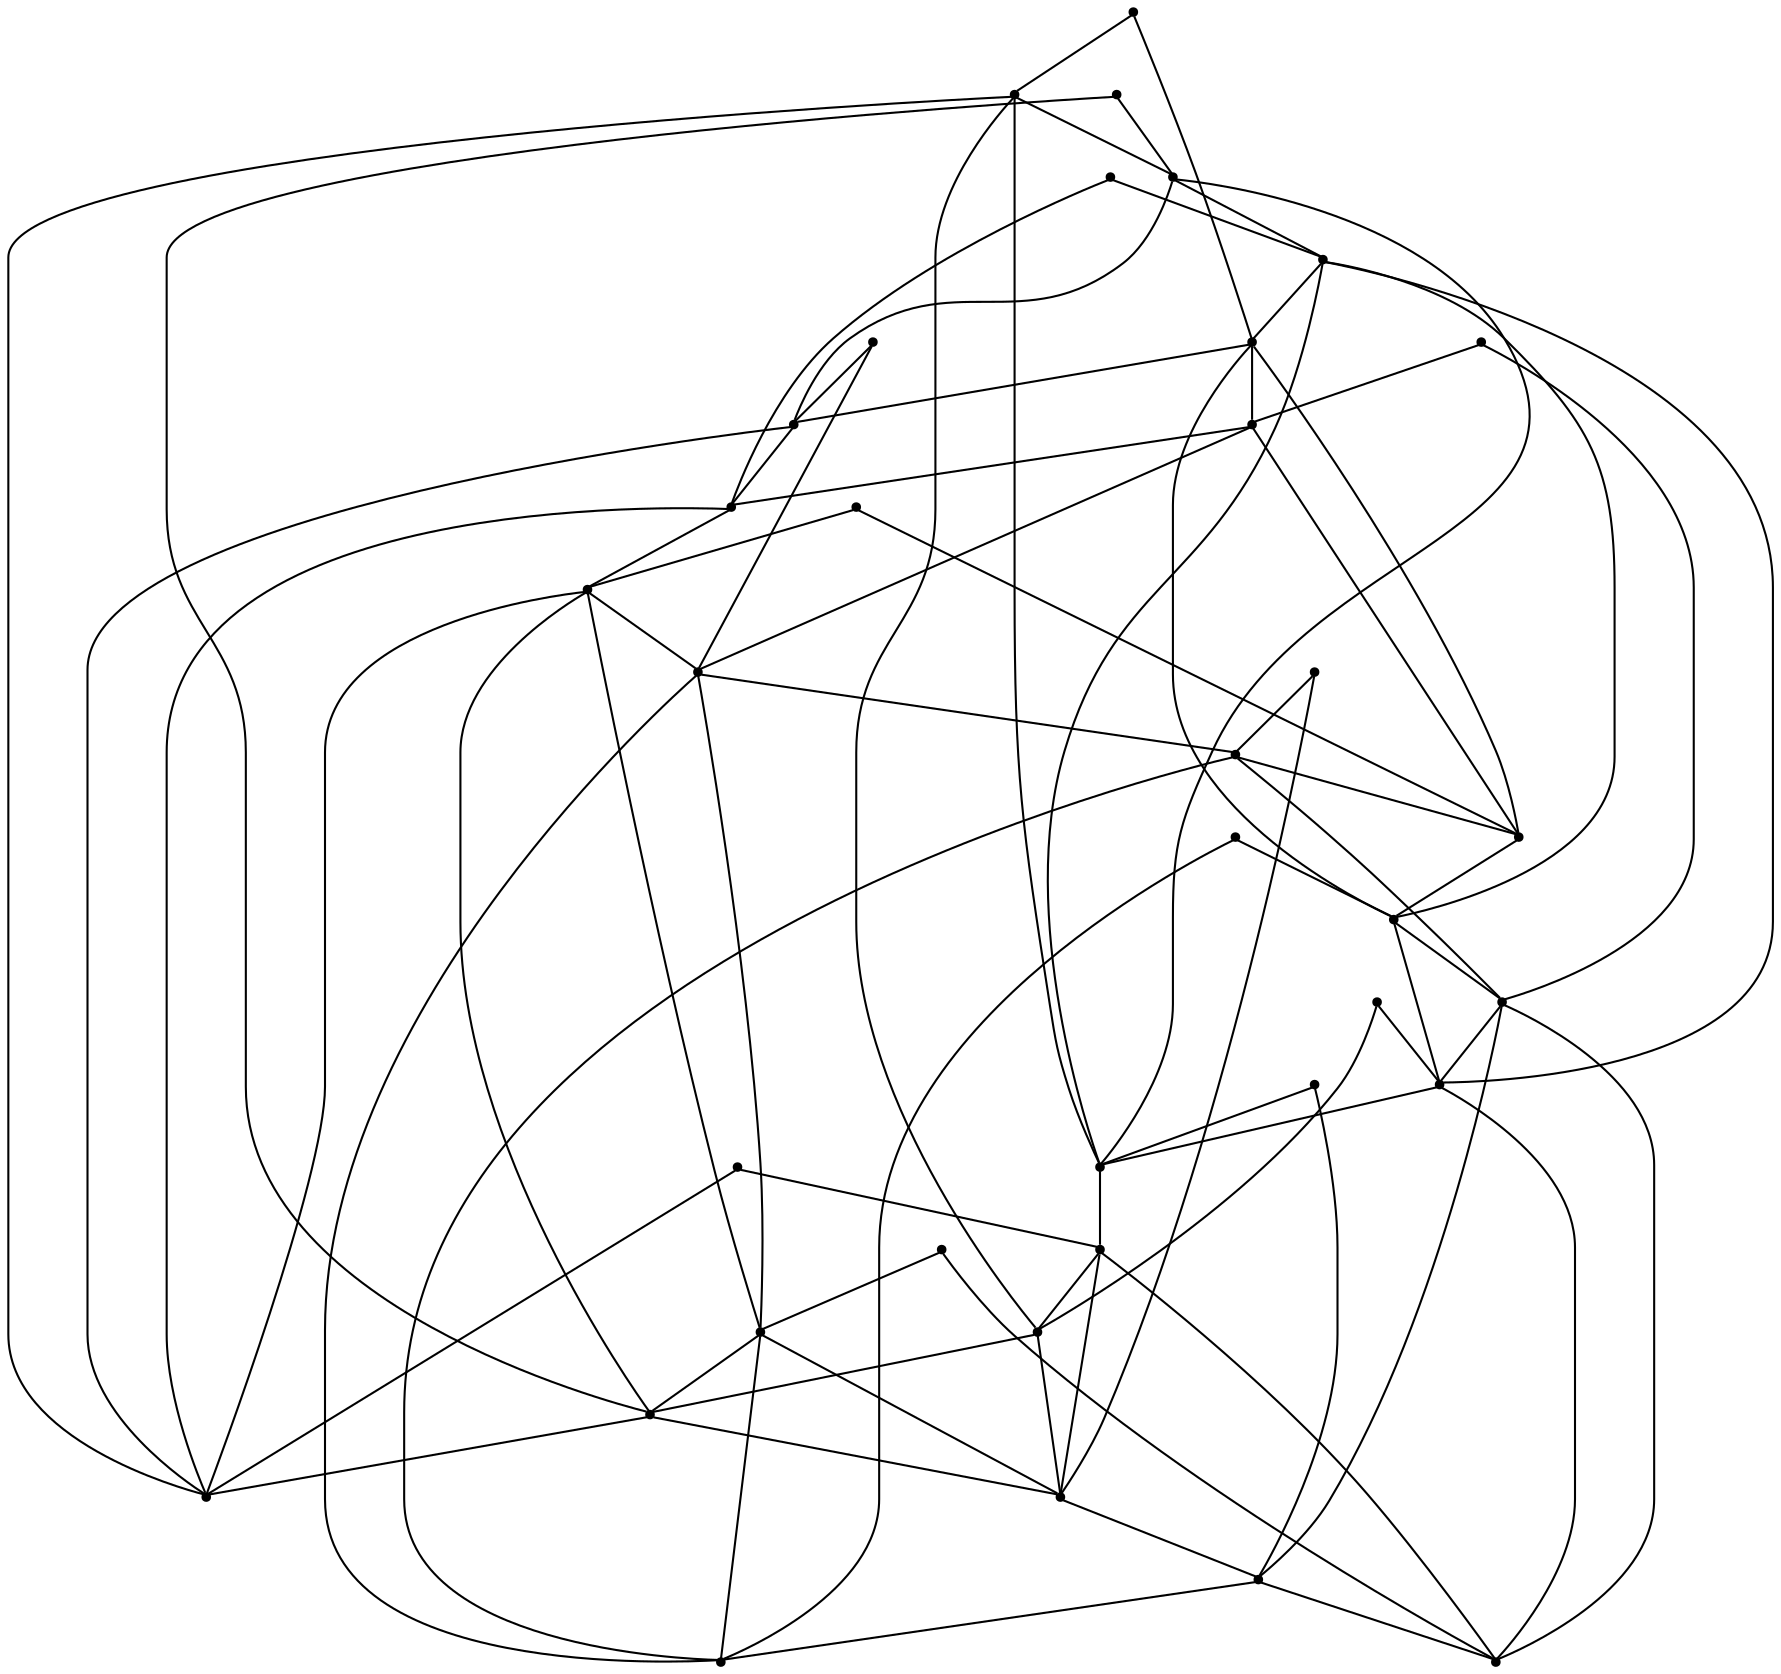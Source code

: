 graph {
  node [shape=point,comment="{\"directed\":false,\"doi\":\"10.1007/978-3-319-73915-1_40\",\"figure\":\"4 (1)\"}"]

  v0 [pos="1264.9681131868278,2061.594092733846"]
  v1 [pos="1216.4771119724314,2019.9088348681057"]
  v2 [pos="1217.1938806167223,2101.558287579198"]
  v3 [pos="1245.3680962287588,2134.9757535275135"]
  v4 [pos="1184.0135714387916,2145.698155461677"]
  v5 [pos="1224.2200192418345,2074.6294314264387"]
  v6 [pos="1245.1191157792628,1987.870711971526"]
  v7 [pos="1223.7303884255607,2046.3668881463004"]
  v8 [pos="1182.2821224132954,1976.0149239708794"]
  v9 [pos="1132.9304519653579,2166.930449442539"]
  v10 [pos="1159.8869175842708,2159.762723669086"]
  v11 [pos="1203.2832783611289,2125.486824602642"]
  v12 [pos="1191.6388083412444,1934.5295856402054"]
  v13 [pos="1202.362390896028,1995.8886044701176"]
  v14 [pos="1131.2947670969147,1955.6826494236461"]
  v15 [pos="1191.4272178813549,2188.321076642967"]
  v16 [pos="1158.1802680416768,1962.6421892690437"]
  v17 [pos="1012.425837958861,2076.0524909795604"]
  v18 [pos="1020.0729174827932,2103.266887422464"]
  v19 [pos="1034.2126606015609,2127.2454043296752"]
  v20 [pos="1053.8689374121882,2146.4066489285055"]
  v21 [pos="1078.236400604531,2160.479483528903"]
  v22 [pos="1105.2801731209431,2167.4513593761467"]
  v23 [pos="1118.214661370665,1914.872611812566"]
  v24 [pos="1076.5277162325706,1963.3589491288612"]
  v25 [pos="1118.2031200728527,2208.2532577695147"]
  v26 [pos="1044.9373400565496,2188.600353550731"]
  v27 [pos="1044.7487209125532,1934.2419151641748"]
  v28 [pos="1032.891643018096,1997.0762943797763"]
  v29 [pos="1103.2445806935978,1955.6284727557459"]
  v30 [pos="1052.6520458627035,1977.5484034580481"]
  v31 [pos="1019.3540504207185,2021.6132379272394"]
  v32 [pos="1012.4477123745492,2048.6172546685634"]
  v33 [pos="991.2985225903151,1988.2708053922115"]
  v34 [pos="991.0339152871696,2134.5506065773056"]
  v35 [pos="971.5839669948676,2061.581629556724"]

  v0 -- v1 [id="-1",pos="1264.9681131868278,2061.594092733846 1260.5175280379426,2039.3699587695355 1244.3565316800205,2025.4721173499588 1216.4771119724314,2019.9088348681057"]
  v32 -- v8 [id="-2",pos="1012.4477123745492,2048.6172546685634 1182.2821224132954,1976.0149239708794 1182.2821224132954,1976.0149239708794 1182.2821224132954,1976.0149239708794"]
  v31 -- v14 [id="-4",pos="1019.3540504207185,2021.6132379272394 1131.2947670969147,1955.6826494236461 1131.2947670969147,1955.6826494236461 1131.2947670969147,1955.6826494236461"]
  v31 -- v16 [id="-5",pos="1019.3540504207185,2021.6132379272394 1158.1802680416768,1962.6421892690437 1158.1802680416768,1962.6421892690437 1158.1802680416768,1962.6421892690437"]
  v18 -- v21 [id="-6",pos="1020.0729174827932,2103.266887422464 1078.236400604531,2160.479483528903 1078.236400604531,2160.479483528903 1078.236400604531,2160.479483528903"]
  v28 -- v17 [id="-7",pos="1032.891643018096,1997.0762943797763 1012.425837958861,2076.0524909795604 1012.425837958861,2076.0524909795604 1012.425837958861,2076.0524909795604"]
  v19 -- v28 [id="-8",pos="1034.2126606015609,2127.2454043296752 1032.891643018096,1997.0762943797763 1032.891643018096,1997.0762943797763 1032.891643018096,1997.0762943797763"]
  v19 -- v24 [id="-9",pos="1034.2126606015609,2127.2454043296752 1076.5277162325706,1963.3589491288612 1076.5277162325706,1963.3589491288612 1076.5277162325706,1963.3589491288612"]
  v19 -- v30 [id="-10",pos="1034.2126606015609,2127.2454043296752 1052.6520458627035,1977.5484034580481 1052.6520458627035,1977.5484034580481 1052.6520458627035,1977.5484034580481"]
  v20 -- v2 [id="-11",pos="1053.8689374121882,2146.4066489285055 1217.1938806167223,2101.558287579198 1217.1938806167223,2101.558287579198 1217.1938806167223,2101.558287579198"]
  v20 -- v24 [id="-12",pos="1053.8689374121882,2146.4066489285055 1076.5277162325706,1963.3589491288612 1076.5277162325706,1963.3589491288612 1076.5277162325706,1963.3589491288612"]
  v24 -- v5 [id="-13",pos="1076.5277162325706,1963.3589491288612 1224.2200192418345,2074.6294314264387 1224.2200192418345,2074.6294314264387 1224.2200192418345,2074.6294314264387"]
  v29 -- v7 [id="-15",pos="1103.2445806935978,1955.6284727557459 1223.7303884255607,2046.3668881463004 1223.7303884255607,2046.3668881463004 1223.7303884255607,2046.3668881463004"]
  v29 -- v1 [id="-16",pos="1103.2445806935978,1955.6284727557459 1216.4771119724314,2019.9088348681057 1216.4771119724314,2019.9088348681057 1216.4771119724314,2019.9088348681057"]
  v29 -- v5 [id="-17",pos="1103.2445806935978,1955.6284727557459 1224.2200192418345,2074.6294314264387 1224.2200192418345,2074.6294314264387 1224.2200192418345,2074.6294314264387"]
  v22 -- v4 [id="-18",pos="1105.2801731209431,2167.4513593761467 1184.0135714387916,2145.698155461677 1184.0135714387916,2145.698155461677 1184.0135714387916,2145.698155461677"]
  v14 -- v30 [id="-19",pos="1131.2947670969147,1955.6826494236461 1052.6520458627035,1977.5484034580481 1052.6520458627035,1977.5484034580481 1052.6520458627035,1977.5484034580481"]
  v9 -- v17 [id="-20",pos="1132.9304519653579,2166.930449442539 1012.425837958861,2076.0524909795604 1012.425837958861,2076.0524909795604 1012.425837958861,2076.0524909795604"]
  v9 -- v32 [id="-21",pos="1132.9304519653579,2166.930449442539 1012.4477123745492,2048.6172546685634 1012.4477123745492,2048.6172546685634 1012.4477123745492,2048.6172546685634"]
  v9 -- v18 [id="-22",pos="1132.9304519653579,2166.930449442539 1020.0729174827932,2103.266887422464 1020.0729174827932,2103.266887422464 1020.0729174827932,2103.266887422464"]
  v10 -- v32 [id="-23",pos="1159.8869175842708,2159.762723669086 1012.4477123745492,2048.6172546685634 1012.4477123745492,2048.6172546685634 1012.4477123745492,2048.6172546685634"]
  v8 -- v10 [id="-25",pos="1182.2821224132954,1976.0149239708794 1159.8869175842708,2159.762723669086 1159.8869175842708,2159.762723669086 1159.8869175842708,2159.762723669086"]
  v8 -- v31 [id="-26",pos="1182.2821224132954,1976.0149239708794 1019.3540504207185,2021.6132379272394 1019.3540504207185,2021.6132379272394 1019.3540504207185,2021.6132379272394"]
  v13 -- v10 [id="-28",pos="1202.362390896028,1995.8886044701176 1159.8869175842708,2159.762723669086 1159.8869175842708,2159.762723669086 1159.8869175842708,2159.762723669086"]
  v13 -- v4 [id="-29",pos="1202.362390896028,1995.8886044701176 1184.0135714387916,2145.698155461677 1184.0135714387916,2145.698155461677 1184.0135714387916,2145.698155461677"]
  v13 -- v11 [id="-30",pos="1202.362390896028,1995.8886044701176 1203.2832783611289,2125.486824602642 1203.2832783611289,2125.486824602642 1203.2832783611289,2125.486824602642"]
  v11 -- v7 [id="-31",pos="1203.2832783611289,2125.486824602642 1223.7303884255607,2046.3668881463004 1223.7303884255607,2046.3668881463004 1223.7303884255607,2046.3668881463004"]
  v1 -- v16 [id="-32",pos="1216.4771119724314,2019.9088348681057 1158.1802680416768,1962.6421892690437 1158.1802680416768,1962.6421892690437 1158.1802680416768,1962.6421892690437"]
  v2 -- v22 [id="-33",pos="1217.1938806167223,2101.558287579198 1105.2801731209431,2167.4513593761467 1105.2801731209431,2167.4513593761467 1105.2801731209431,2167.4513593761467"]
  v2 -- v21 [id="-34",pos="1217.1938806167223,2101.558287579198 1078.236400604531,2160.479483528903 1078.236400604531,2160.479483528903 1078.236400604531,2160.479483528903"]
  v5 -- v20 [id="-35",pos="1224.2200192418345,2074.6294314264387 1053.8689374121882,2146.4066489285055 1053.8689374121882,2146.4066489285055 1053.8689374121882,2146.4066489285055"]
  v35 -- v18 [id="-36",pos="971.5839669948676,2061.581629556724 976.0305142792289,2083.8057635210344 992.1914470487334,2097.7036049406115 1020.0729174827932,2103.266887422464"]
  v35 -- v31 [id="-37",pos="971.5839669948676,2061.581629556724 976.0305142792289,2039.3574955924128 991.953880720214,2026.0347407743438 1019.3540504207185,2021.6132379272394"]
  v34 -- v17 [id="-38",pos="991.0339152871696,2134.5506065773056 983.7692247130637,2113.0807491794567 990.9036544135154,2093.582108571383 1012.425837958861,2076.0524909795604"]
  v34 -- v20 [id="-39",pos="991.0339152871696,2134.5506065773056 1005.9977642993022,2151.5739075985284 1026.9427716743085,2155.528677179925 1053.8689374121882,2146.4066489285055"]
  v33 -- v32 [id="-40",pos="991.2985225903151,1988.2708053922115 984.0359145368888,2009.740662790061 991.0828465745881,2029.8561034904192 1012.4477123745492,2048.6172546685634"]
  v33 -- v30 [id="-41",pos="991.2985225903151,1988.2708053922115 1006.260257287559,1971.2433075868557 1026.7135354285074,1967.6719714648898 1052.6520458627035,1977.5484034580481"]
  v32 -- v17 [id="-42",pos="1012.4477123745492,2048.6172546685634 1011.8610324083037,2052.8541935019634 1011.594498882983,2057.1930301268876 1011.5944988829831,2061.594092733846 1011.5944988829831,2066.497345368842 1011.9253291923792,2071.323361037629 1012.425837958861,2076.0524909795604"]
  v32 -- v31 [id="-43",pos="1012.4477123745492,2048.6172546685634 1013.5248386990585,2039.1616781207158 1015.901619913957,2030.1100608057827 1019.3540504207185,2021.6132379272394"]
  v28 -- v30 [id="-44",pos="1032.891643018096,1997.0762943797763 1038.7616053695854,1989.8715061560952 1045.3074880727627,1983.2227224279195 1052.6520458627035,1977.5484034580481"]
  v30 -- v24 [id="-45",pos="1052.6520458627035,1977.5484034580481 1059.8927740281047,1971.8176487034466 1067.9248247462592,1967.0523893713998 1076.5277162325706,1963.3589491288612"]
  v24 -- v29 [id="-46",pos="1076.5277162325706,1963.3589491288612 1084.955026592588,1959.8046973846717 1093.9271565946115,1957.2729749078644 1103.2445806935978,1955.6284727557459"]
  v29 -- v14 [id="-47",pos="1103.2445806935978,1955.6284727557459 1108.186687594389,1955.2678311189093 1113.1908335105027,1954.9117128959288 1118.2781226115274,1954.9117128959288 1122.6883978118647,1954.9117128959288 1127.0362251478077,1955.1793920891882 1131.2947670969147,1955.6826494236461"]
  v27 -- v29 [id="-48",pos="1044.7487209125532,1934.2419151641748 1066.2156779171282,1926.9784264073214 1085.7188179208345,1934.1086354741306 1103.2445806935978,1955.6284727557459"]
  v26 -- v22 [id="-49",pos="1044.9373400565496,2188.600353550731 1066.4073334080697,2195.8639694828616 1086.5230842278775,2188.81706022233 1105.2801731209431,2167.4513593761467"]
  v26 -- v19 [id="-50",pos="1044.9373400565496,2188.600353550731 1027.9095699769873,2173.63983551855 1024.3423233325525,2153.186871633672 1034.2126606015609,2127.2454043296752"]
  v25 -- v21 [id="-51",pos="1118.2031200728527,2208.2532577695147 1095.9786819395558,2203.8068285681647 1082.6557638403265,2187.8835936909136 1078.236400604531,2160.479483528903"]
  v25 -- v10 [id="-52",pos="1118.2031200728527,2208.2532577695147 1140.4274946177318,2203.8068285681647 1154.325506366621,2187.646030273926 1159.8869175842708,2159.762723669086"]
  v23 -- v24 [id="-53",pos="1118.214661370665,1914.872611812566 1095.99127244626,1919.3191681891917 1082.0932606973709,1935.4798393081537 1076.5277162325706,1963.3589491288612"]
  v23 -- v16 [id="-54",pos="1118.214661370665,1914.872611812566 1140.440085124436,1919.3191681891917 1153.7588063880974,1935.2422758911666 1158.1802680416768,1962.6421892690437"]
  v22 -- v9 [id="-55",pos="1105.2801731209431,2167.4513593761467 1109.5373204944267,2168.0098930512554 1113.8766022940667,2168.2764725717634 1118.2781226115274,2168.2764725717634 1123.2738884038904,2168.2764725717634 1128.1895250804844,2167.933003707397 1132.9304519653579,2166.930449442539"]
  v22 -- v21 [id="-56",pos="1105.2801731209431,2167.4513593761467 1095.8218427440063,2166.343181085505 1086.7495136221244,2163.9577358789975 1078.236400604531,2160.479483528903"]
  v20 -- v19 [id="-57",pos="1053.8689374121882,2146.4066489285055 1046.4343361628069,2140.990488083954 1039.8574446140453,2134.5006914566948 1034.2126606015609,2127.2454043296752"]
  v19 -- v18 [id="-58",pos="1034.2126606015609,2127.2454043296752 1028.49189404669,2119.968890831423 1023.7165459146576,2111.9159740606447 1020.0729174827932,2103.266887422464"]
  v18 -- v17 [id="-59",pos="1020.0729174827932,2103.266887422464 1016.4089849056244,2094.718968629145 1013.8576443801046,2085.584967766106 1012.425837958861,2076.0524909795604"]
  v31 -- v28 [id="-60",pos="1019.3540504207185,2021.6132379272394 1022.8826705871079,2012.8575425212402 1027.547712933935,2004.6877310714117 1032.891643018096,1997.0762943797763"]
  v27 -- v28 [id="-61",pos="1044.7487209125532,1934.2419151641748 1027.7220477331962,1949.2025603716324 1023.7714265184609,1970.1473110517404 1032.891643018096,1997.0762943797763"]
  v14 -- v16 [id="-62",pos="1131.2947670969147,1955.6826494236461 1140.6988866470363,1956.8432179518495 1149.7150277607357,1959.207910137522 1158.1802680416768,1962.6421892690437"]
  v16 -- v8 [id="-63",pos="1158.1802680416768,1962.6421892690437 1166.8006433022729,1966.1059270986575 1174.8529812571348,1970.6728040688704 1182.2821224132954,1976.0149239708794"]
  v8 -- v13 [id="-64",pos="1182.2821224132954,1976.0149239708794 1189.7378418905416,1981.8235635628512 1196.522380785004,1988.4680115851766 1202.362390896028,1995.8886044701176"]
  v13 -- v1 [id="-65",pos="1202.362390896028,1995.8886044701176 1208.0504891063056,2003.198782829118 1212.8304194812295,2011.255281606158 1216.4771119724314,2019.9088348681057"]
  v1 -- v7 [id="-66",pos="1216.4771119724314,2019.9088348681057 1220.04346186197,2028.222720515475 1222.555374803169,2037.0920932879608 1223.7303884255607,2046.3668881463004"]
  v7 -- v5 [id="-67",pos="1223.7303884255607,2046.3668881463004 1224.592886222791,2051.3249667402597 1224.9618099284892,2056.4164683764848 1224.9618099284892,2061.594092733846 1224.961809928489,2066.0051634246893 1224.6940389408428,2070.3537248060434 1224.2200192418345,2074.6294314264387"]
  v15 -- v11 [id="-68",pos="1191.4272178813549,2188.321076642967 1208.4508229195578,2173.360558610786 1212.4056409698612,2152.415807930678 1203.2832783611289,2125.486824602642"]
  v12 -- v14 [id="-69",pos="1191.6388083412444,1934.5295856402054 1170.1697052275722,1927.266096883352 1150.054017996182,1934.312878968607 1131.2947670969147,1955.6826494236461"]
  v12 -- v13 [id="-70",pos="1191.6388083412444,1934.5295856402054 1208.6675322470724,1949.4902308476626 1212.2347153030892,1969.9430675572644 1202.362390896028,1995.8886044701176"]
  v15 -- v9 [id="-71",pos="1191.4272178813549,2188.321076642967 1169.9613895711939,2195.584692575097 1150.4583131559052,2188.454483508288 1132.9304519653579,2166.930449442539"]
  v5 -- v2 [id="-72",pos="1224.2200192418345,2074.6294314264387 1223.0270864439822,2084.039676046915 1220.6535473815175,2093.076438891393 1217.1938806167223,2101.558287579198"]
  v2 -- v11 [id="-73",pos="1217.1938806167223,2101.558287579198 1213.712171400168,2110.2372103653997 1209.1004898371011,2118.3387960613845 1203.2832783611289,2125.486824602642"]
  v11 -- v4 [id="-74",pos="1203.2832783611289,2125.486824602642 1197.9300530071189,2133.1742185541298 1191.342421811702,2139.885084353547 1184.0135714387916,2145.698155461677"]
  v4 -- v10 [id="-75",pos="1184.0135714387916,2145.698155461677 1176.6652540202867,2151.3734645032464 1168.5864728058416,2156.1640902704166 1159.8869175842708,2159.762723669086"]
  v10 -- v9 [id="-76",pos="1159.8869175842708,2159.762723669086 1151.452690811664,2163.436148348722 1142.4239826603173,2165.9674833227546 1132.9304519653579,2166.930449442539"]
  v21 -- v20 [id="-77",pos="1078.236400604531,2160.479483528903 1069.421815767829,2156.9337354028153 1061.202911421953,2152.223981574126 1053.8689374121882,2146.4066489285055"]
  v6 -- v8 [id="-78",pos="1245.1191157792628,1987.870711971526 1230.1585097764328,1970.847283775026 1209.2135024014265,1966.8926413689064 1182.2821224132954,1976.0149239708794"]
  v6 -- v7 [id="-79",pos="1245.1191157792628,1987.870711971526 1252.3829161155206,2009.3405693693749 1245.2526196622193,2028.8392099774487 1223.7303884255607,2046.3668881463004"]
  v3 -- v5 [id="-80",pos="1245.3680962287588,2134.9757535275135 1252.632945773909,2113.501699345531 1245.5775564766557,2093.3862586451733 1224.2200192418345,2074.6294314264387"]
  v3 -- v4 [id="-81",pos="1245.3680962287588,2134.9757535275135 1230.4085394348208,2151.9990545487362 1209.9553248822901,2155.570390670702 1184.0135714387916,2145.698155461677"]
  v0 -- v2 [id="-82",pos="1264.9681131868278,2061.594092733846 1260.5175280379426,2083.818226698157 1244.598294844108,2097.140981516226 1217.1938806167223,2101.558287579198"]
}